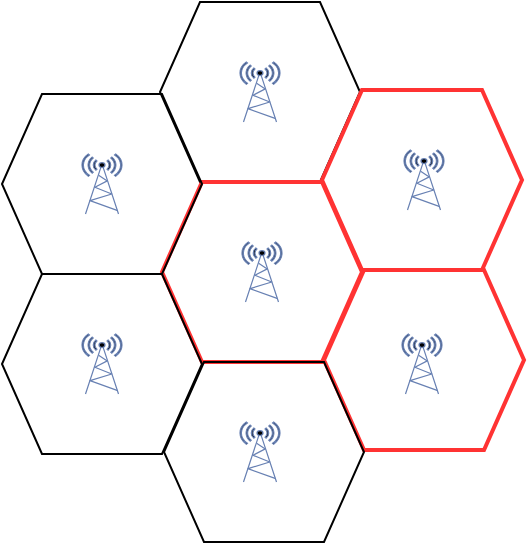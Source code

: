 <mxfile version="13.9.9" type="device" pages="3"><diagram id="j4zofRkleTvbemyubNcG" name="hexamap"><mxGraphModel dx="1086" dy="806" grid="1" gridSize="10" guides="1" tooltips="1" connect="1" arrows="1" fold="1" page="1" pageScale="1" pageWidth="827" pageHeight="1169" math="0" shadow="0"><root><mxCell id="0"/><mxCell id="1" parent="0"/><mxCell id="vKiL0lSlMpRlfwGNTk-M-7" value="" style="shape=hexagon;perimeter=hexagonPerimeter2;whiteSpace=wrap;html=1;fixedSize=1;fillColor=none;strokeColor=#FF3333;strokeWidth=2;" parent="1" vertex="1"><mxGeometry x="262" y="214" width="100" height="90" as="geometry"/></mxCell><mxCell id="vKiL0lSlMpRlfwGNTk-M-1" value="" style="fontColor=#0066CC;verticalAlign=top;verticalLabelPosition=bottom;labelPosition=center;align=center;html=1;outlineConnect=0;strokeColor=#6881B3;gradientColor=none;gradientDirection=north;strokeWidth=2;shape=mxgraph.networks.radio_tower;fillColor=#000000;" parent="1" vertex="1"><mxGeometry x="221" y="200" width="20" height="30" as="geometry"/></mxCell><mxCell id="vKiL0lSlMpRlfwGNTk-M-3" value="" style="shape=hexagon;perimeter=hexagonPerimeter2;whiteSpace=wrap;html=1;fixedSize=1;fillColor=none;" parent="1" vertex="1"><mxGeometry x="180" y="80" width="100" height="90" as="geometry"/></mxCell><mxCell id="vKiL0lSlMpRlfwGNTk-M-4" value="" style="shape=hexagon;perimeter=hexagonPerimeter2;whiteSpace=wrap;html=1;fixedSize=1;fillColor=none;strokeColor=#FF3333;strokeWidth=2;" parent="1" vertex="1"><mxGeometry x="261" y="124" width="100" height="90" as="geometry"/></mxCell><mxCell id="vKiL0lSlMpRlfwGNTk-M-5" value="" style="shape=hexagon;perimeter=hexagonPerimeter2;whiteSpace=wrap;html=1;fixedSize=1;fillColor=none;strokeColor=#FF3333;strokeWidth=2;" parent="1" vertex="1"><mxGeometry x="181" y="170" width="100" height="90" as="geometry"/></mxCell><mxCell id="vKiL0lSlMpRlfwGNTk-M-6" value="" style="shape=hexagon;perimeter=hexagonPerimeter2;whiteSpace=wrap;html=1;fixedSize=1;fillColor=none;" parent="1" vertex="1"><mxGeometry x="101" y="126" width="100" height="90" as="geometry"/></mxCell><mxCell id="vKiL0lSlMpRlfwGNTk-M-8" value="" style="shape=hexagon;perimeter=hexagonPerimeter2;whiteSpace=wrap;html=1;fixedSize=1;fillColor=none;" parent="1" vertex="1"><mxGeometry x="101" y="216" width="100" height="90" as="geometry"/></mxCell><mxCell id="vKiL0lSlMpRlfwGNTk-M-9" value="" style="shape=hexagon;perimeter=hexagonPerimeter2;whiteSpace=wrap;html=1;fixedSize=1;fillColor=none;" parent="1" vertex="1"><mxGeometry x="182" y="260" width="100" height="90" as="geometry"/></mxCell><mxCell id="vKiL0lSlMpRlfwGNTk-M-10" value="" style="fontColor=#0066CC;verticalAlign=top;verticalLabelPosition=bottom;labelPosition=center;align=center;html=1;outlineConnect=0;strokeColor=#6881B3;gradientColor=none;gradientDirection=north;strokeWidth=2;shape=mxgraph.networks.radio_tower;fillColor=#000000;" parent="1" vertex="1"><mxGeometry x="301" y="246" width="20" height="30" as="geometry"/></mxCell><mxCell id="vKiL0lSlMpRlfwGNTk-M-11" value="" style="fontColor=#0066CC;verticalAlign=top;verticalLabelPosition=bottom;labelPosition=center;align=center;html=1;outlineConnect=0;strokeColor=#6881B3;gradientColor=none;gradientDirection=north;strokeWidth=2;shape=mxgraph.networks.radio_tower;fillColor=#000000;" parent="1" vertex="1"><mxGeometry x="302" y="154" width="20" height="30" as="geometry"/></mxCell><mxCell id="vKiL0lSlMpRlfwGNTk-M-12" value="" style="fontColor=#0066CC;verticalAlign=top;verticalLabelPosition=bottom;labelPosition=center;align=center;html=1;outlineConnect=0;strokeColor=#6881B3;gradientColor=none;gradientDirection=north;strokeWidth=2;shape=mxgraph.networks.radio_tower;fillColor=#000000;" parent="1" vertex="1"><mxGeometry x="220" y="110" width="20" height="30" as="geometry"/></mxCell><mxCell id="vKiL0lSlMpRlfwGNTk-M-13" value="" style="fontColor=#0066CC;verticalAlign=top;verticalLabelPosition=bottom;labelPosition=center;align=center;html=1;outlineConnect=0;strokeColor=#6881B3;gradientColor=none;gradientDirection=north;strokeWidth=2;shape=mxgraph.networks.radio_tower;fillColor=#000000;" parent="1" vertex="1"><mxGeometry x="220" y="290" width="20" height="30" as="geometry"/></mxCell><mxCell id="vKiL0lSlMpRlfwGNTk-M-14" value="" style="fontColor=#0066CC;verticalAlign=top;verticalLabelPosition=bottom;labelPosition=center;align=center;html=1;outlineConnect=0;strokeColor=#6881B3;gradientColor=none;gradientDirection=north;strokeWidth=2;shape=mxgraph.networks.radio_tower;fillColor=#000000;" parent="1" vertex="1"><mxGeometry x="141" y="246" width="20" height="30" as="geometry"/></mxCell><mxCell id="vKiL0lSlMpRlfwGNTk-M-15" value="" style="fontColor=#0066CC;verticalAlign=top;verticalLabelPosition=bottom;labelPosition=center;align=center;html=1;outlineConnect=0;strokeColor=#6881B3;gradientColor=none;gradientDirection=north;strokeWidth=2;shape=mxgraph.networks.radio_tower;fillColor=#000000;" parent="1" vertex="1"><mxGeometry x="141" y="156" width="20" height="30" as="geometry"/></mxCell></root></mxGraphModel></diagram><diagram id="7IwUqyPa0xnqUWQOwsxe" name="example1"><mxGraphModel dx="981" dy="567" grid="1" gridSize="10" guides="1" tooltips="1" connect="1" arrows="1" fold="1" page="1" pageScale="1" pageWidth="827" pageHeight="1169" math="0" shadow="0"><root><mxCell id="S1xEsI2FO6-vIRIa6Guk-0"/><mxCell id="S1xEsI2FO6-vIRIa6Guk-1" parent="S1xEsI2FO6-vIRIa6Guk-0"/><mxCell id="WPLaLtjMKRr1_4tZ9Zyl-3" value="" style="ellipse;whiteSpace=wrap;html=1;aspect=fixed;strokeColor=#666666;fontColor=#333333;fillColor=none;" parent="S1xEsI2FO6-vIRIa6Guk-1" vertex="1"><mxGeometry y="180" width="300" height="300" as="geometry"/></mxCell><mxCell id="WPLaLtjMKRr1_4tZ9Zyl-2" value="" style="ellipse;whiteSpace=wrap;html=1;aspect=fixed;strokeColor=#666666;fontColor=#333333;fillColor=none;" parent="S1xEsI2FO6-vIRIa6Guk-1" vertex="1"><mxGeometry x="180" y="290" width="300" height="300" as="geometry"/></mxCell><mxCell id="WPLaLtjMKRr1_4tZ9Zyl-19" value="" style="html=1;outlineConnect=0;fillColor=#fff2cc;strokeColor=#d6b656;gradientDirection=north;strokeWidth=2;shape=mxgraph.networks.comm_link_edge;html=1;" parent="S1xEsI2FO6-vIRIa6Guk-1" source="WPLaLtjMKRr1_4tZ9Zyl-4" target="WPLaLtjMKRr1_4tZ9Zyl-8" edge="1"><mxGeometry width="100" height="100" relative="1" as="geometry"><mxPoint x="341.774" y="375" as="sourcePoint"/><mxPoint x="353.387" y="405" as="targetPoint"/></mxGeometry></mxCell><mxCell id="WPLaLtjMKRr1_4tZ9Zyl-4" value="&lt;font style=&quot;font-size: 20px&quot;&gt;C&lt;/font&gt;" style="fontColor=#0066CC;verticalAlign=top;verticalLabelPosition=bottom;labelPosition=center;align=center;html=1;outlineConnect=0;strokeColor=#6881B3;gradientColor=none;gradientDirection=north;strokeWidth=2;shape=mxgraph.networks.radio_tower;fillColor=#000000;" parent="S1xEsI2FO6-vIRIa6Guk-1" vertex="1"><mxGeometry x="310" y="410" width="40" height="60" as="geometry"/></mxCell><mxCell id="WPLaLtjMKRr1_4tZ9Zyl-5" value="A" style="fontColor=#0066CC;verticalAlign=top;verticalLabelPosition=bottom;labelPosition=center;align=center;html=1;outlineConnect=0;strokeColor=#6881B3;gradientColor=none;gradientDirection=north;strokeWidth=2;shape=mxgraph.networks.radio_tower;fillColor=#000000;fontSize=20;" parent="S1xEsI2FO6-vIRIa6Guk-1" vertex="1"><mxGeometry x="130" y="300" width="40" height="60" as="geometry"/></mxCell><mxCell id="WPLaLtjMKRr1_4tZ9Zyl-1" value="" style="ellipse;whiteSpace=wrap;html=1;aspect=fixed;strokeColor=#666666;fontColor=#333333;fillColor=none;" parent="S1xEsI2FO6-vIRIa6Guk-1" vertex="1"><mxGeometry x="180" y="90" width="300" height="300" as="geometry"/></mxCell><mxCell id="WPLaLtjMKRr1_4tZ9Zyl-7" value="2" style="verticalAlign=middle;verticalLabelPosition=middle;labelPosition=center;align=center;html=1;outlineConnect=0;strokeColor=#6881B3;gradientColor=none;gradientDirection=north;strokeWidth=2;shape=mxgraph.networks.mobile;fillColor=#000000;fontSize=20;" parent="S1xEsI2FO6-vIRIa6Guk-1" vertex="1"><mxGeometry x="470" y="422.5" width="20" height="35" as="geometry"/></mxCell><mxCell id="WPLaLtjMKRr1_4tZ9Zyl-11" value="" style="shape=flexArrow;endArrow=classic;html=1;endWidth=10;endSize=6;fillColor=#dae8fc;strokeColor=#6c8ebf;" parent="S1xEsI2FO6-vIRIa6Guk-1" edge="1"><mxGeometry x="605" y="499.88" width="50" height="50" as="geometry"><mxPoint x="465" y="439.88" as="sourcePoint"/><mxPoint x="425" y="439.88" as="targetPoint"/></mxGeometry></mxCell><mxCell id="WPLaLtjMKRr1_4tZ9Zyl-8" value="1" style="verticalAlign=middle;verticalLabelPosition=middle;labelPosition=center;align=center;html=1;outlineConnect=0;strokeColor=#6881B3;gradientColor=none;gradientDirection=north;strokeWidth=2;shape=mxgraph.networks.mobile;fillColor=#000000;fontSize=20;" parent="S1xEsI2FO6-vIRIa6Guk-1" vertex="1"><mxGeometry x="250" y="380" width="20" height="35" as="geometry"/></mxCell><mxCell id="WPLaLtjMKRr1_4tZ9Zyl-0" value="&lt;font style=&quot;font-size: 20px&quot;&gt;B&lt;/font&gt;" style="fontColor=#0066CC;verticalAlign=top;verticalLabelPosition=bottom;labelPosition=center;align=center;html=1;outlineConnect=0;strokeColor=#6881B3;gradientColor=none;gradientDirection=north;strokeWidth=2;shape=mxgraph.networks.radio_tower;fillColor=#000000;" parent="S1xEsI2FO6-vIRIa6Guk-1" vertex="1"><mxGeometry x="310" y="210" width="40" height="60" as="geometry"/></mxCell></root></mxGraphModel></diagram><diagram name="example2" id="VfjbytQ7JrCB_HgaP1CC"><mxGraphModel dx="1086" dy="806" grid="1" gridSize="10" guides="1" tooltips="1" connect="1" arrows="1" fold="1" page="1" pageScale="1" pageWidth="827" pageHeight="1169" math="0" shadow="0"><root><mxCell id="avEkm_NS2CqZyQI9xEEk-0"/><mxCell id="avEkm_NS2CqZyQI9xEEk-1" parent="avEkm_NS2CqZyQI9xEEk-0"/><mxCell id="avEkm_NS2CqZyQI9xEEk-21" value="" style="ellipse;whiteSpace=wrap;html=1;aspect=fixed;strokeColor=#666666;fontColor=#333333;fillColor=none;" parent="avEkm_NS2CqZyQI9xEEk-1" vertex="1"><mxGeometry y="180" width="300" height="300" as="geometry"/></mxCell><mxCell id="avEkm_NS2CqZyQI9xEEk-3" value="" style="ellipse;whiteSpace=wrap;html=1;aspect=fixed;strokeColor=#666666;fontColor=#333333;fillColor=none;" parent="avEkm_NS2CqZyQI9xEEk-1" vertex="1"><mxGeometry x="180" y="90" width="300" height="300" as="geometry"/></mxCell><mxCell id="avEkm_NS2CqZyQI9xEEk-14" value="" style="ellipse;whiteSpace=wrap;html=1;aspect=fixed;strokeColor=#666666;fontColor=#333333;fillColor=none;" parent="avEkm_NS2CqZyQI9xEEk-1" vertex="1"><mxGeometry x="170" y="280" width="300" height="300" as="geometry"/></mxCell><mxCell id="avEkm_NS2CqZyQI9xEEk-23" value="" style="html=1;outlineConnect=0;fillColor=#fff2cc;strokeColor=#d6b656;gradientDirection=north;strokeWidth=2;shape=mxgraph.networks.comm_link_edge;html=1;" parent="avEkm_NS2CqZyQI9xEEk-1" source="avEkm_NS2CqZyQI9xEEk-15" target="avEkm_NS2CqZyQI9xEEk-10" edge="1"><mxGeometry width="100" height="100" relative="1" as="geometry"><mxPoint x="301.774" y="335" as="sourcePoint"/><mxPoint x="313.387" y="365" as="targetPoint"/></mxGeometry></mxCell><mxCell id="avEkm_NS2CqZyQI9xEEk-26" value="" style="html=1;outlineConnect=0;fillColor=#fff2cc;strokeColor=#d6b656;gradientDirection=north;strokeWidth=2;shape=mxgraph.networks.comm_link_edge;html=1;" parent="avEkm_NS2CqZyQI9xEEk-1" source="avEkm_NS2CqZyQI9xEEk-22" target="avEkm_NS2CqZyQI9xEEk-8" edge="1"><mxGeometry width="100" height="100" relative="1" as="geometry"><mxPoint x="341.774" y="375" as="sourcePoint"/><mxPoint x="353.387" y="405" as="targetPoint"/></mxGeometry></mxCell><mxCell id="avEkm_NS2CqZyQI9xEEk-22" value="A" style="fontColor=#0066CC;verticalAlign=top;verticalLabelPosition=bottom;labelPosition=center;align=center;html=1;outlineConnect=0;strokeColor=#6881B3;gradientColor=none;gradientDirection=north;strokeWidth=2;shape=mxgraph.networks.radio_tower;fillColor=#000000;fontSize=20;" parent="avEkm_NS2CqZyQI9xEEk-1" vertex="1"><mxGeometry x="130" y="300" width="40" height="60" as="geometry"/></mxCell><mxCell id="avEkm_NS2CqZyQI9xEEk-4" value="&lt;font style=&quot;font-size: 20px&quot;&gt;B&lt;/font&gt;" style="fontColor=#0066CC;verticalAlign=top;verticalLabelPosition=bottom;labelPosition=center;align=center;html=1;outlineConnect=0;strokeColor=#6881B3;gradientColor=none;gradientDirection=north;strokeWidth=2;shape=mxgraph.networks.radio_tower;fillColor=#000000;" parent="avEkm_NS2CqZyQI9xEEk-1" vertex="1"><mxGeometry x="310" y="210" width="40" height="60" as="geometry"/></mxCell><mxCell id="avEkm_NS2CqZyQI9xEEk-12" value="" style="html=1;outlineConnect=0;fillColor=#fff2cc;strokeColor=#d6b656;gradientDirection=north;strokeWidth=2;shape=mxgraph.networks.comm_link_edge;html=1;" parent="avEkm_NS2CqZyQI9xEEk-1" source="avEkm_NS2CqZyQI9xEEk-4" target="avEkm_NS2CqZyQI9xEEk-10" edge="1"><mxGeometry x="180" y="90" width="100" height="100" as="geometry"><mxPoint x="321.774" y="355" as="sourcePoint"/><mxPoint x="333.387" y="385" as="targetPoint"/></mxGeometry></mxCell><mxCell id="avEkm_NS2CqZyQI9xEEk-15" value="&lt;font style=&quot;font-size: 20px&quot;&gt;C&lt;/font&gt;" style="fontColor=#0066CC;verticalAlign=top;verticalLabelPosition=bottom;labelPosition=center;align=center;html=1;outlineConnect=0;strokeColor=#6881B3;gradientColor=none;gradientDirection=north;strokeWidth=2;shape=mxgraph.networks.radio_tower;fillColor=#000000;" parent="avEkm_NS2CqZyQI9xEEk-1" vertex="1"><mxGeometry x="300" y="400" width="40" height="60" as="geometry"/></mxCell><mxCell id="avEkm_NS2CqZyQI9xEEk-16" value="" style="html=1;outlineConnect=0;fillColor=#fff2cc;strokeColor=#d6b656;gradientDirection=north;strokeWidth=2;shape=mxgraph.networks.comm_link_edge;html=1;" parent="avEkm_NS2CqZyQI9xEEk-1" source="avEkm_NS2CqZyQI9xEEk-18" target="avEkm_NS2CqZyQI9xEEk-22" edge="1"><mxGeometry x="170" y="280" width="100" height="100" as="geometry"><mxPoint x="350" y="290" as="sourcePoint"/><mxPoint x="460" y="240" as="targetPoint"/></mxGeometry></mxCell><mxCell id="avEkm_NS2CqZyQI9xEEk-10" value="5" style="verticalAlign=middle;verticalLabelPosition=middle;labelPosition=center;align=center;html=1;outlineConnect=0;strokeColor=#6881B3;gradientColor=none;gradientDirection=north;strokeWidth=2;shape=mxgraph.networks.mobile;fillColor=#000000;fontSize=20;" parent="avEkm_NS2CqZyQI9xEEk-1" vertex="1"><mxGeometry x="230" y="325" width="20" height="35" as="geometry"/></mxCell><mxCell id="avEkm_NS2CqZyQI9xEEk-8" value="2" style="verticalAlign=middle;verticalLabelPosition=middle;labelPosition=center;align=center;html=1;outlineConnect=0;strokeColor=#6881B3;gradientColor=none;gradientDirection=north;strokeWidth=2;shape=mxgraph.networks.mobile;fillColor=#000000;fontSize=20;" parent="avEkm_NS2CqZyQI9xEEk-1" vertex="1"><mxGeometry x="80" y="250" width="20" height="35" as="geometry"/></mxCell><mxCell id="avEkm_NS2CqZyQI9xEEk-18" value="4" style="verticalAlign=middle;verticalLabelPosition=middle;labelPosition=center;align=center;html=1;outlineConnect=0;strokeColor=#6881B3;gradientColor=none;gradientDirection=north;strokeWidth=2;shape=mxgraph.networks.mobile;fillColor=#000000;fontSize=20;" parent="avEkm_NS2CqZyQI9xEEk-1" vertex="1"><mxGeometry x="170" y="400" width="20" height="35" as="geometry"/></mxCell><mxCell id="6rMoAhdk5akWerrQdVDP-0" value="1" style="verticalAlign=middle;verticalLabelPosition=middle;labelPosition=center;align=center;html=1;outlineConnect=0;strokeColor=#6881B3;gradientColor=none;gradientDirection=north;strokeWidth=2;shape=mxgraph.networks.mobile;fillColor=#000000;fontSize=20;" parent="avEkm_NS2CqZyQI9xEEk-1" vertex="1"><mxGeometry x="180" y="245" width="20" height="35" as="geometry"/></mxCell><mxCell id="6rMoAhdk5akWerrQdVDP-1" value="3" style="verticalAlign=middle;verticalLabelPosition=middle;labelPosition=center;align=center;html=1;outlineConnect=0;strokeColor=#6881B3;gradientColor=none;gradientDirection=north;strokeWidth=2;shape=mxgraph.networks.mobile;fillColor=#000000;fontSize=20;" parent="avEkm_NS2CqZyQI9xEEk-1" vertex="1"><mxGeometry x="60" y="340" width="20" height="35" as="geometry"/></mxCell><mxCell id="6rMoAhdk5akWerrQdVDP-2" value="" style="html=1;outlineConnect=0;fillColor=#fff2cc;strokeColor=#d6b656;gradientDirection=north;strokeWidth=2;shape=mxgraph.networks.comm_link_edge;html=1;" parent="avEkm_NS2CqZyQI9xEEk-1" source="6rMoAhdk5akWerrQdVDP-1" target="avEkm_NS2CqZyQI9xEEk-22" edge="1"><mxGeometry x="180" y="290" width="100" height="100" as="geometry"><mxPoint x="184" y="410" as="sourcePoint"/><mxPoint x="170.286" y="370" as="targetPoint"/></mxGeometry></mxCell><mxCell id="6rMoAhdk5akWerrQdVDP-3" value="" style="html=1;outlineConnect=0;fillColor=#fff2cc;strokeColor=#d6b656;gradientDirection=north;strokeWidth=2;shape=mxgraph.networks.comm_link_edge;html=1;" parent="avEkm_NS2CqZyQI9xEEk-1" source="6rMoAhdk5akWerrQdVDP-0" target="avEkm_NS2CqZyQI9xEEk-22" edge="1"><mxGeometry x="190" y="300" width="100" height="100" as="geometry"><mxPoint x="194" y="420" as="sourcePoint"/><mxPoint x="180.286" y="380" as="targetPoint"/></mxGeometry></mxCell><mxCell id="X_4K4VoECeUx4kt_qycn-0" value="" style="shape=flexArrow;endArrow=classic;html=1;endWidth=10;endSize=6;fillColor=#dae8fc;strokeColor=#6c8ebf;" parent="avEkm_NS2CqZyQI9xEEk-1" edge="1"><mxGeometry x="400" y="402.26" width="50" height="50" as="geometry"><mxPoint x="260" y="342.26" as="sourcePoint"/><mxPoint x="290" y="325" as="targetPoint"/></mxGeometry></mxCell></root></mxGraphModel></diagram></mxfile>